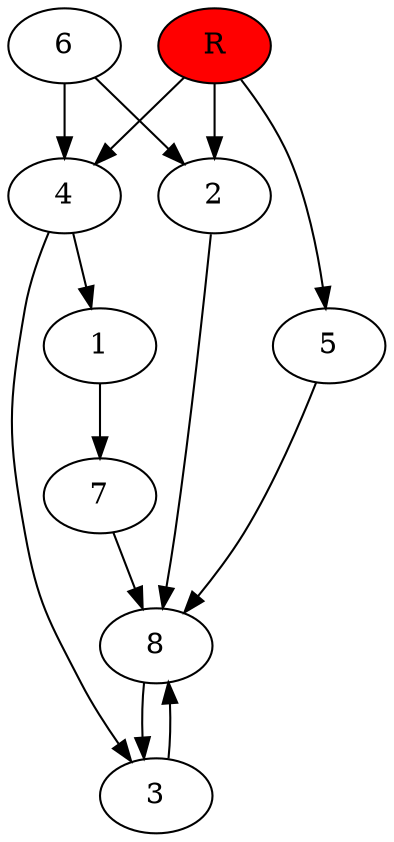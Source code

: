 digraph prb1348 {
	1
	2
	3
	4
	5
	6
	7
	8
	R [fillcolor="#ff0000" style=filled]
	1 -> 7
	2 -> 8
	3 -> 8
	4 -> 1
	4 -> 3
	5 -> 8
	6 -> 2
	6 -> 4
	7 -> 8
	8 -> 3
	R -> 2
	R -> 4
	R -> 5
}

